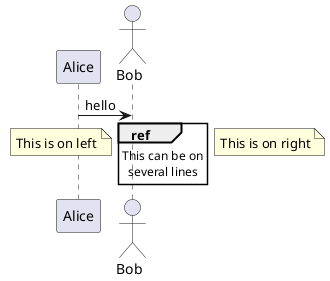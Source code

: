{
  "sha1": "33w6hnp3fz5us1tnybqh68qxq0fn44l",
  "insertion": {
    "when": "2024-05-30T20:48:20.182Z",
    "url": "https://github.com/plantuml/plantuml/issues/1399",
    "user": "plantuml@gmail.com"
  }
}
@startuml
!pragma teoz true

participant Alice
actor Bob

Alice -> Bob : hello

ref over Bob
  This can be on
  several lines
end ref

note right: This is on right
note left: This is on left
@enduml

